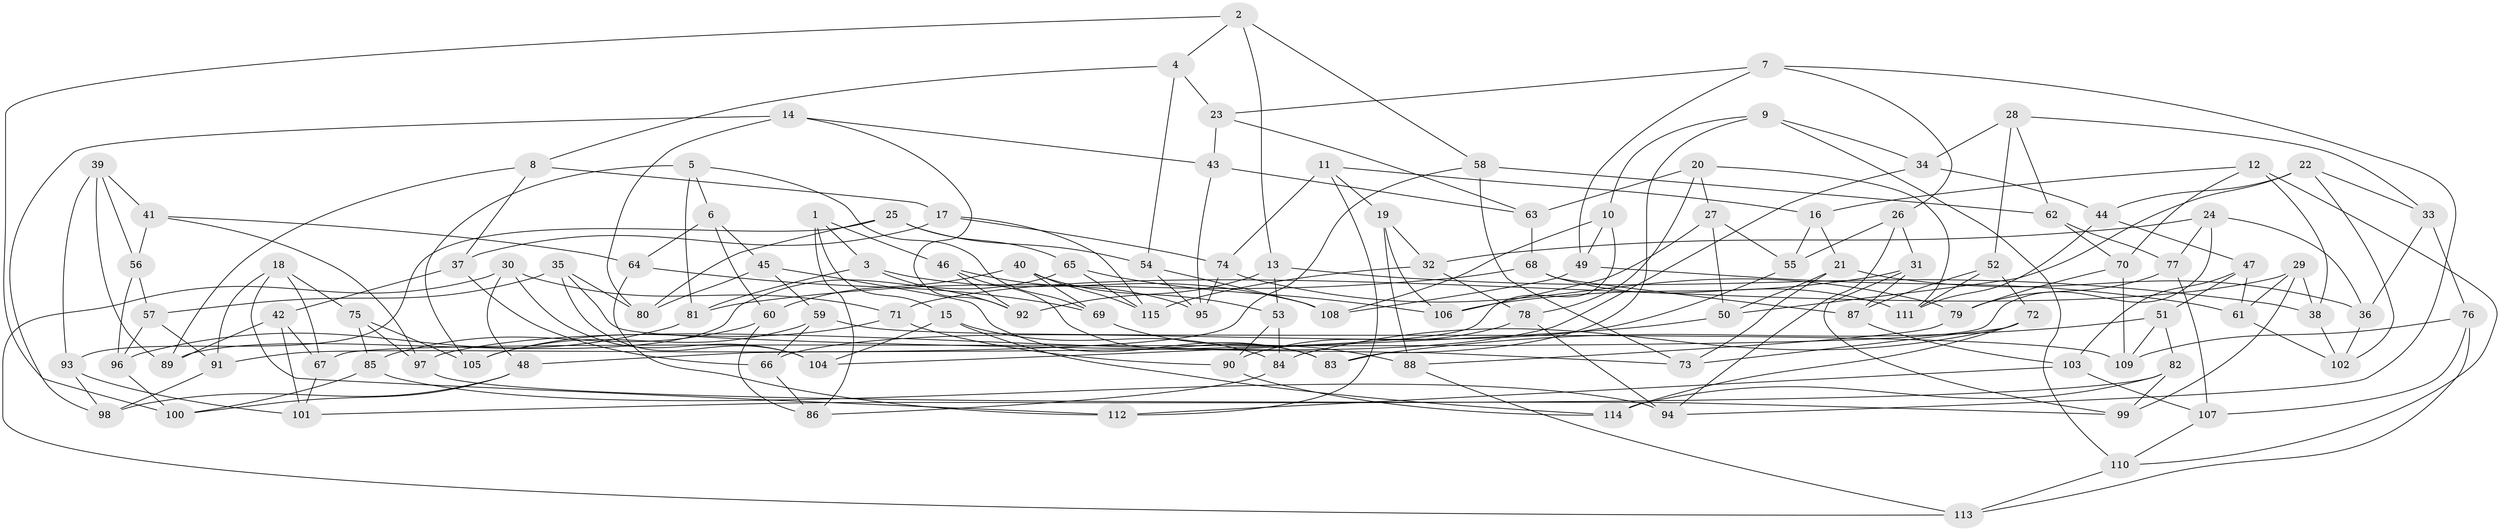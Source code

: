 // coarse degree distribution, {6: 0.5138888888888888, 4: 0.3472222222222222, 5: 0.08333333333333333, 3: 0.05555555555555555}
// Generated by graph-tools (version 1.1) at 2025/42/03/06/25 10:42:22]
// undirected, 115 vertices, 230 edges
graph export_dot {
graph [start="1"]
  node [color=gray90,style=filled];
  1;
  2;
  3;
  4;
  5;
  6;
  7;
  8;
  9;
  10;
  11;
  12;
  13;
  14;
  15;
  16;
  17;
  18;
  19;
  20;
  21;
  22;
  23;
  24;
  25;
  26;
  27;
  28;
  29;
  30;
  31;
  32;
  33;
  34;
  35;
  36;
  37;
  38;
  39;
  40;
  41;
  42;
  43;
  44;
  45;
  46;
  47;
  48;
  49;
  50;
  51;
  52;
  53;
  54;
  55;
  56;
  57;
  58;
  59;
  60;
  61;
  62;
  63;
  64;
  65;
  66;
  67;
  68;
  69;
  70;
  71;
  72;
  73;
  74;
  75;
  76;
  77;
  78;
  79;
  80;
  81;
  82;
  83;
  84;
  85;
  86;
  87;
  88;
  89;
  90;
  91;
  92;
  93;
  94;
  95;
  96;
  97;
  98;
  99;
  100;
  101;
  102;
  103;
  104;
  105;
  106;
  107;
  108;
  109;
  110;
  111;
  112;
  113;
  114;
  115;
  1 -- 46;
  1 -- 15;
  1 -- 3;
  1 -- 86;
  2 -- 4;
  2 -- 13;
  2 -- 100;
  2 -- 58;
  3 -- 92;
  3 -- 81;
  3 -- 108;
  4 -- 8;
  4 -- 54;
  4 -- 23;
  5 -- 81;
  5 -- 69;
  5 -- 105;
  5 -- 6;
  6 -- 60;
  6 -- 64;
  6 -- 45;
  7 -- 23;
  7 -- 26;
  7 -- 94;
  7 -- 49;
  8 -- 17;
  8 -- 37;
  8 -- 89;
  9 -- 83;
  9 -- 110;
  9 -- 10;
  9 -- 34;
  10 -- 49;
  10 -- 108;
  10 -- 48;
  11 -- 112;
  11 -- 74;
  11 -- 19;
  11 -- 16;
  12 -- 16;
  12 -- 38;
  12 -- 70;
  12 -- 110;
  13 -- 38;
  13 -- 53;
  13 -- 92;
  14 -- 92;
  14 -- 43;
  14 -- 98;
  14 -- 80;
  15 -- 84;
  15 -- 104;
  15 -- 114;
  16 -- 21;
  16 -- 55;
  17 -- 115;
  17 -- 74;
  17 -- 37;
  18 -- 67;
  18 -- 112;
  18 -- 75;
  18 -- 91;
  19 -- 88;
  19 -- 106;
  19 -- 32;
  20 -- 78;
  20 -- 63;
  20 -- 27;
  20 -- 111;
  21 -- 73;
  21 -- 50;
  21 -- 36;
  22 -- 50;
  22 -- 44;
  22 -- 33;
  22 -- 102;
  23 -- 63;
  23 -- 43;
  24 -- 77;
  24 -- 36;
  24 -- 32;
  24 -- 67;
  25 -- 93;
  25 -- 65;
  25 -- 54;
  25 -- 80;
  26 -- 94;
  26 -- 55;
  26 -- 31;
  27 -- 50;
  27 -- 106;
  27 -- 55;
  28 -- 34;
  28 -- 52;
  28 -- 62;
  28 -- 33;
  29 -- 71;
  29 -- 38;
  29 -- 61;
  29 -- 99;
  30 -- 48;
  30 -- 104;
  30 -- 71;
  30 -- 113;
  31 -- 87;
  31 -- 99;
  31 -- 106;
  32 -- 115;
  32 -- 78;
  33 -- 36;
  33 -- 76;
  34 -- 97;
  34 -- 44;
  35 -- 73;
  35 -- 57;
  35 -- 104;
  35 -- 80;
  36 -- 102;
  37 -- 66;
  37 -- 42;
  38 -- 102;
  39 -- 93;
  39 -- 56;
  39 -- 41;
  39 -- 89;
  40 -- 53;
  40 -- 60;
  40 -- 69;
  40 -- 115;
  41 -- 97;
  41 -- 56;
  41 -- 64;
  42 -- 101;
  42 -- 89;
  42 -- 67;
  43 -- 63;
  43 -- 95;
  44 -- 47;
  44 -- 111;
  45 -- 59;
  45 -- 83;
  45 -- 80;
  46 -- 95;
  46 -- 83;
  46 -- 92;
  47 -- 51;
  47 -- 61;
  47 -- 103;
  48 -- 100;
  48 -- 98;
  49 -- 61;
  49 -- 108;
  50 -- 104;
  51 -- 83;
  51 -- 82;
  51 -- 109;
  52 -- 72;
  52 -- 87;
  52 -- 111;
  53 -- 84;
  53 -- 90;
  54 -- 95;
  54 -- 108;
  55 -- 66;
  56 -- 96;
  56 -- 57;
  57 -- 91;
  57 -- 96;
  58 -- 73;
  58 -- 91;
  58 -- 62;
  59 -- 66;
  59 -- 109;
  59 -- 105;
  60 -- 86;
  60 -- 85;
  61 -- 102;
  62 -- 70;
  62 -- 77;
  63 -- 68;
  64 -- 69;
  64 -- 112;
  65 -- 106;
  65 -- 89;
  65 -- 115;
  66 -- 86;
  67 -- 101;
  68 -- 111;
  68 -- 87;
  68 -- 81;
  69 -- 88;
  70 -- 79;
  70 -- 109;
  71 -- 105;
  71 -- 90;
  72 -- 73;
  72 -- 114;
  72 -- 84;
  74 -- 79;
  74 -- 95;
  75 -- 85;
  75 -- 105;
  75 -- 97;
  76 -- 109;
  76 -- 113;
  76 -- 107;
  77 -- 79;
  77 -- 107;
  78 -- 94;
  78 -- 90;
  79 -- 88;
  81 -- 96;
  82 -- 101;
  82 -- 99;
  82 -- 114;
  84 -- 86;
  85 -- 94;
  85 -- 100;
  87 -- 103;
  88 -- 113;
  90 -- 114;
  91 -- 98;
  93 -- 101;
  93 -- 98;
  96 -- 100;
  97 -- 99;
  103 -- 107;
  103 -- 112;
  107 -- 110;
  110 -- 113;
}
